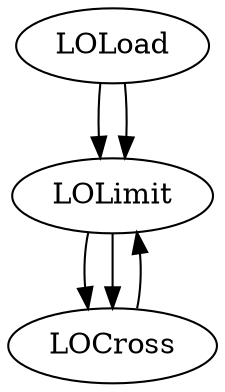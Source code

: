 digraph graph1 {
    LOLoad -> LOLimit;
    LOLimit [limit="100"];
    LOLimit -> LOCross;
    LOLoad -> LOLimit;
    LOLimit [limit="100"];
    LOLimit -> LOCross;
    LOCross -> LOLimit;
    LOLimit [limit="100"];
}
